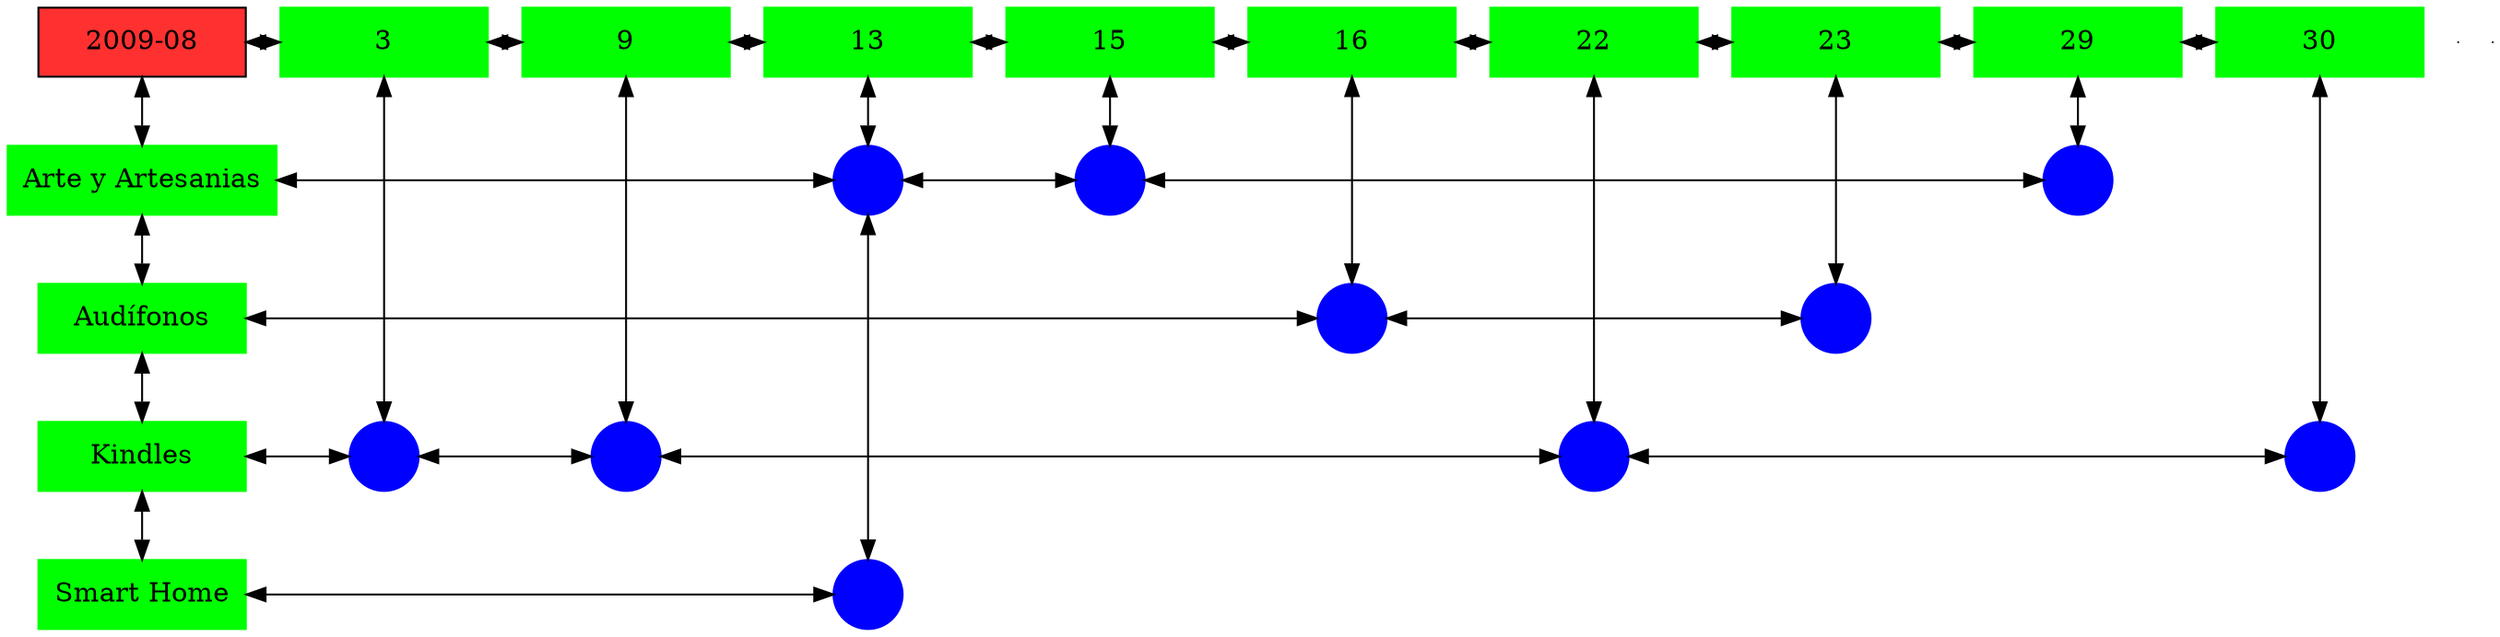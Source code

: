 digraph G{
node[shape="box"];
nodeMt[ label = "2009-08", width = 1.5, style = filled, fillcolor = firebrick1, group = 1 ];
e0[ shape = point, width = 0 ];
e1[ shape = point, width = 0 ];
node0xc001f79540[label="3",color=green,style =filled,width = 1.5 group=3];
nodeMt->node0xc001f79540[dir="both"];
{rank=same;nodeMt;node0xc001f79540;}
node0xc001f2d7c0[label="9",color=green,style =filled,width = 1.5 group=9];
node0xc001f79540->node0xc001f2d7c0[dir="both"];
{rank=same;node0xc001f79540;node0xc001f2d7c0;}
node0xc001e2dcc0[label="13",color=green,style =filled,width = 1.5 group=13];
node0xc001f2d7c0->node0xc001e2dcc0[dir="both"];
{rank=same;node0xc001f2d7c0;node0xc001e2dcc0;}
node0xc0021cb770[label="15",color=green,style =filled,width = 1.5 group=15];
node0xc001e2dcc0->node0xc0021cb770[dir="both"];
{rank=same;node0xc001e2dcc0;node0xc0021cb770;}
node0xc00217a190[label="16",color=green,style =filled,width = 1.5 group=16];
node0xc0021cb770->node0xc00217a190[dir="both"];
{rank=same;node0xc0021cb770;node0xc00217a190;}
node0xc002002870[label="22",color=green,style =filled,width = 1.5 group=22];
node0xc00217a190->node0xc002002870[dir="both"];
{rank=same;node0xc00217a190;node0xc002002870;}
node0xc002125c70[label="23",color=green,style =filled,width = 1.5 group=23];
node0xc002002870->node0xc002125c70[dir="both"];
{rank=same;node0xc002002870;node0xc002125c70;}
node0xc001e6f590[label="29",color=green,style =filled,width = 1.5 group=29];
node0xc002125c70->node0xc001e6f590[dir="both"];
{rank=same;node0xc002125c70;node0xc001e6f590;}
node0xc001f2da40[label="30",color=green,style =filled,width = 1.5 group=30];
node0xc001e6f590->node0xc001f2da40[dir="both"];
{rank=same;node0xc001e6f590;node0xc001f2da40;}
node0xc001e6f540[label="Arte y Artesanias",color=green,style =filled width = 1.5 group=1];
node0xc0020bca00[label="",color=blue,style =filled, width = 0.5 group=13 shape=circle];
node0xc001e6f540->node0xc0020bca00[dir="both"];
{rank=same;node0xc001e6f540;node0xc0020bca00;}
node0xc0021c3d00[label="",color=blue,style =filled, width = 0.5 group=15 shape=circle];
node0xc0020bca00->node0xc0021c3d00[dir="both"];
{rank=same;node0xc0021c3d00;node0xc0020bca00;}
node0xc0020fe000[label="",color=blue,style =filled, width = 0.5 group=29 shape=circle];
node0xc0021c3d00->node0xc0020fe000[dir="both"];
{rank=same;node0xc0020fe000;node0xc0021c3d00;}
node0xc002125c20[label="Audífonos",color=green,style =filled width = 1.5 group=1];
node0xc00216da00[label="",color=blue,style =filled, width = 0.5 group=16 shape=circle];
node0xc002125c20->node0xc00216da00[dir="both"];
{rank=same;node0xc002125c20;node0xc00216da00;}
node0xc00212b100[label="",color=blue,style =filled, width = 0.5 group=23 shape=circle];
node0xc00216da00->node0xc00212b100[dir="both"];
{rank=same;node0xc00212b100;node0xc00216da00;}
node0xc001f2d770[label="Kindles",color=green,style =filled width = 1.5 group=1];
node0xc001f71800[label="",color=blue,style =filled, width = 0.5 group=3 shape=circle];
node0xc001f2d770->node0xc001f71800[dir="both"];
{rank=same;node0xc001f2d770;node0xc001f71800;}
node0xc001f29480[label="",color=blue,style =filled, width = 0.5 group=9 shape=circle];
node0xc001f71800->node0xc001f29480[dir="both"];
{rank=same;node0xc001f29480;node0xc001f71800;}
node0xc001ff9580[label="",color=blue,style =filled, width = 0.5 group=22 shape=circle];
node0xc001f29480->node0xc001ff9580[dir="both"];
{rank=same;node0xc001ff9580;node0xc001f29480;}
node0xc001f29600[label="",color=blue,style =filled, width = 0.5 group=30 shape=circle];
node0xc001ff9580->node0xc001f29600[dir="both"];
{rank=same;node0xc001f29600;node0xc001ff9580;}
node0xc001e2dc70[label="Smart Home",color=green,style =filled width = 1.5 group=1];
node0xc001e2af80[label="",color=blue,style =filled, width = 0.5 group=13 shape=circle];
node0xc001e2dc70->node0xc001e2af80[dir="both"];
{rank=same;node0xc001e2dc70;node0xc001e2af80;}
node0xc001f79540->node0xc001f71800[dir="both"];
node0xc001f2d7c0->node0xc001f29480[dir="both"];
node0xc001e2dcc0->node0xc0020bca00[dir="both"];
node0xc0020bca00->node0xc001e2af80[dir="both"];
node0xc0021cb770->node0xc0021c3d00[dir="both"];
node0xc00217a190->node0xc00216da00[dir="both"];
node0xc002002870->node0xc001ff9580[dir="both"];
node0xc002125c70->node0xc00212b100[dir="both"];
node0xc001e6f590->node0xc0020fe000[dir="both"];
node0xc001f2da40->node0xc001f29600[dir="both"];
nodeMt->node0xc001e6f540[dir="both"];
node0xc001e6f540->node0xc002125c20[dir="both"];
node0xc002125c20->node0xc001f2d770[dir="both"];
node0xc001f2d770->node0xc001e2dc70[dir="both"];
}
